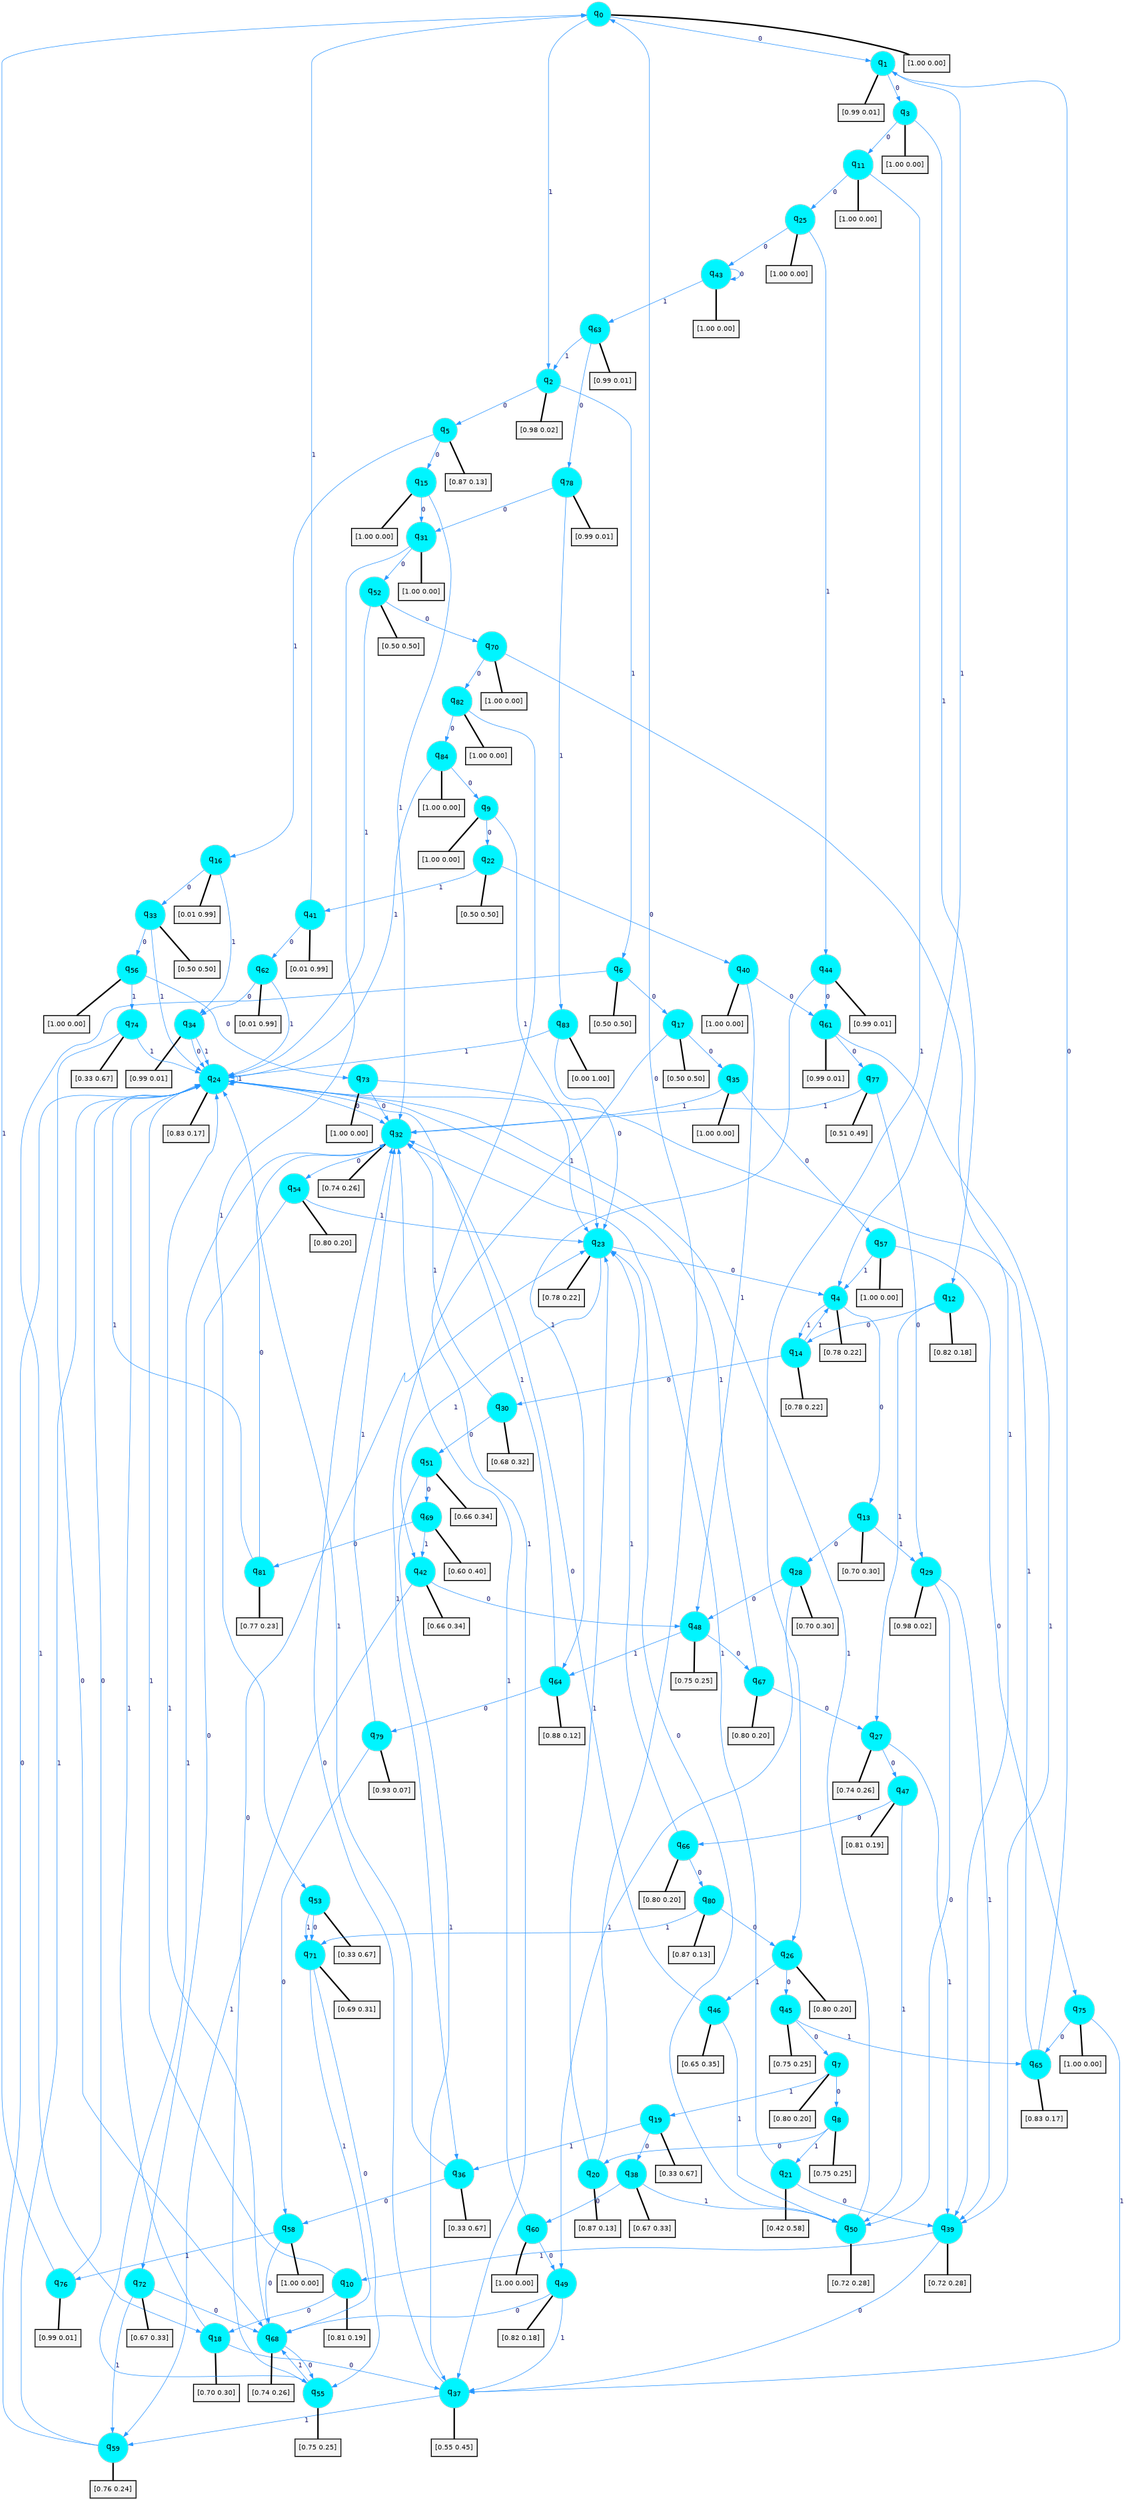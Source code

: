digraph G {
graph [
bgcolor=transparent, dpi=300, rankdir=TD, size="40,25"];
node [
color=gray, fillcolor=turquoise1, fontcolor=black, fontname=Helvetica, fontsize=16, fontweight=bold, shape=circle, style=filled];
edge [
arrowsize=1, color=dodgerblue1, fontcolor=midnightblue, fontname=courier, fontweight=bold, penwidth=1, style=solid, weight=20];
0[label=<q<SUB>0</SUB>>];
1[label=<q<SUB>1</SUB>>];
2[label=<q<SUB>2</SUB>>];
3[label=<q<SUB>3</SUB>>];
4[label=<q<SUB>4</SUB>>];
5[label=<q<SUB>5</SUB>>];
6[label=<q<SUB>6</SUB>>];
7[label=<q<SUB>7</SUB>>];
8[label=<q<SUB>8</SUB>>];
9[label=<q<SUB>9</SUB>>];
10[label=<q<SUB>10</SUB>>];
11[label=<q<SUB>11</SUB>>];
12[label=<q<SUB>12</SUB>>];
13[label=<q<SUB>13</SUB>>];
14[label=<q<SUB>14</SUB>>];
15[label=<q<SUB>15</SUB>>];
16[label=<q<SUB>16</SUB>>];
17[label=<q<SUB>17</SUB>>];
18[label=<q<SUB>18</SUB>>];
19[label=<q<SUB>19</SUB>>];
20[label=<q<SUB>20</SUB>>];
21[label=<q<SUB>21</SUB>>];
22[label=<q<SUB>22</SUB>>];
23[label=<q<SUB>23</SUB>>];
24[label=<q<SUB>24</SUB>>];
25[label=<q<SUB>25</SUB>>];
26[label=<q<SUB>26</SUB>>];
27[label=<q<SUB>27</SUB>>];
28[label=<q<SUB>28</SUB>>];
29[label=<q<SUB>29</SUB>>];
30[label=<q<SUB>30</SUB>>];
31[label=<q<SUB>31</SUB>>];
32[label=<q<SUB>32</SUB>>];
33[label=<q<SUB>33</SUB>>];
34[label=<q<SUB>34</SUB>>];
35[label=<q<SUB>35</SUB>>];
36[label=<q<SUB>36</SUB>>];
37[label=<q<SUB>37</SUB>>];
38[label=<q<SUB>38</SUB>>];
39[label=<q<SUB>39</SUB>>];
40[label=<q<SUB>40</SUB>>];
41[label=<q<SUB>41</SUB>>];
42[label=<q<SUB>42</SUB>>];
43[label=<q<SUB>43</SUB>>];
44[label=<q<SUB>44</SUB>>];
45[label=<q<SUB>45</SUB>>];
46[label=<q<SUB>46</SUB>>];
47[label=<q<SUB>47</SUB>>];
48[label=<q<SUB>48</SUB>>];
49[label=<q<SUB>49</SUB>>];
50[label=<q<SUB>50</SUB>>];
51[label=<q<SUB>51</SUB>>];
52[label=<q<SUB>52</SUB>>];
53[label=<q<SUB>53</SUB>>];
54[label=<q<SUB>54</SUB>>];
55[label=<q<SUB>55</SUB>>];
56[label=<q<SUB>56</SUB>>];
57[label=<q<SUB>57</SUB>>];
58[label=<q<SUB>58</SUB>>];
59[label=<q<SUB>59</SUB>>];
60[label=<q<SUB>60</SUB>>];
61[label=<q<SUB>61</SUB>>];
62[label=<q<SUB>62</SUB>>];
63[label=<q<SUB>63</SUB>>];
64[label=<q<SUB>64</SUB>>];
65[label=<q<SUB>65</SUB>>];
66[label=<q<SUB>66</SUB>>];
67[label=<q<SUB>67</SUB>>];
68[label=<q<SUB>68</SUB>>];
69[label=<q<SUB>69</SUB>>];
70[label=<q<SUB>70</SUB>>];
71[label=<q<SUB>71</SUB>>];
72[label=<q<SUB>72</SUB>>];
73[label=<q<SUB>73</SUB>>];
74[label=<q<SUB>74</SUB>>];
75[label=<q<SUB>75</SUB>>];
76[label=<q<SUB>76</SUB>>];
77[label=<q<SUB>77</SUB>>];
78[label=<q<SUB>78</SUB>>];
79[label=<q<SUB>79</SUB>>];
80[label=<q<SUB>80</SUB>>];
81[label=<q<SUB>81</SUB>>];
82[label=<q<SUB>82</SUB>>];
83[label=<q<SUB>83</SUB>>];
84[label=<q<SUB>84</SUB>>];
85[label="[1.00 0.00]", shape=box,fontcolor=black, fontname=Helvetica, fontsize=14, penwidth=2, fillcolor=whitesmoke,color=black];
86[label="[0.99 0.01]", shape=box,fontcolor=black, fontname=Helvetica, fontsize=14, penwidth=2, fillcolor=whitesmoke,color=black];
87[label="[0.98 0.02]", shape=box,fontcolor=black, fontname=Helvetica, fontsize=14, penwidth=2, fillcolor=whitesmoke,color=black];
88[label="[1.00 0.00]", shape=box,fontcolor=black, fontname=Helvetica, fontsize=14, penwidth=2, fillcolor=whitesmoke,color=black];
89[label="[0.78 0.22]", shape=box,fontcolor=black, fontname=Helvetica, fontsize=14, penwidth=2, fillcolor=whitesmoke,color=black];
90[label="[0.87 0.13]", shape=box,fontcolor=black, fontname=Helvetica, fontsize=14, penwidth=2, fillcolor=whitesmoke,color=black];
91[label="[0.50 0.50]", shape=box,fontcolor=black, fontname=Helvetica, fontsize=14, penwidth=2, fillcolor=whitesmoke,color=black];
92[label="[0.80 0.20]", shape=box,fontcolor=black, fontname=Helvetica, fontsize=14, penwidth=2, fillcolor=whitesmoke,color=black];
93[label="[0.75 0.25]", shape=box,fontcolor=black, fontname=Helvetica, fontsize=14, penwidth=2, fillcolor=whitesmoke,color=black];
94[label="[1.00 0.00]", shape=box,fontcolor=black, fontname=Helvetica, fontsize=14, penwidth=2, fillcolor=whitesmoke,color=black];
95[label="[0.81 0.19]", shape=box,fontcolor=black, fontname=Helvetica, fontsize=14, penwidth=2, fillcolor=whitesmoke,color=black];
96[label="[1.00 0.00]", shape=box,fontcolor=black, fontname=Helvetica, fontsize=14, penwidth=2, fillcolor=whitesmoke,color=black];
97[label="[0.82 0.18]", shape=box,fontcolor=black, fontname=Helvetica, fontsize=14, penwidth=2, fillcolor=whitesmoke,color=black];
98[label="[0.70 0.30]", shape=box,fontcolor=black, fontname=Helvetica, fontsize=14, penwidth=2, fillcolor=whitesmoke,color=black];
99[label="[0.78 0.22]", shape=box,fontcolor=black, fontname=Helvetica, fontsize=14, penwidth=2, fillcolor=whitesmoke,color=black];
100[label="[1.00 0.00]", shape=box,fontcolor=black, fontname=Helvetica, fontsize=14, penwidth=2, fillcolor=whitesmoke,color=black];
101[label="[0.01 0.99]", shape=box,fontcolor=black, fontname=Helvetica, fontsize=14, penwidth=2, fillcolor=whitesmoke,color=black];
102[label="[0.50 0.50]", shape=box,fontcolor=black, fontname=Helvetica, fontsize=14, penwidth=2, fillcolor=whitesmoke,color=black];
103[label="[0.70 0.30]", shape=box,fontcolor=black, fontname=Helvetica, fontsize=14, penwidth=2, fillcolor=whitesmoke,color=black];
104[label="[0.33 0.67]", shape=box,fontcolor=black, fontname=Helvetica, fontsize=14, penwidth=2, fillcolor=whitesmoke,color=black];
105[label="[0.87 0.13]", shape=box,fontcolor=black, fontname=Helvetica, fontsize=14, penwidth=2, fillcolor=whitesmoke,color=black];
106[label="[0.42 0.58]", shape=box,fontcolor=black, fontname=Helvetica, fontsize=14, penwidth=2, fillcolor=whitesmoke,color=black];
107[label="[0.50 0.50]", shape=box,fontcolor=black, fontname=Helvetica, fontsize=14, penwidth=2, fillcolor=whitesmoke,color=black];
108[label="[0.78 0.22]", shape=box,fontcolor=black, fontname=Helvetica, fontsize=14, penwidth=2, fillcolor=whitesmoke,color=black];
109[label="[0.83 0.17]", shape=box,fontcolor=black, fontname=Helvetica, fontsize=14, penwidth=2, fillcolor=whitesmoke,color=black];
110[label="[1.00 0.00]", shape=box,fontcolor=black, fontname=Helvetica, fontsize=14, penwidth=2, fillcolor=whitesmoke,color=black];
111[label="[0.80 0.20]", shape=box,fontcolor=black, fontname=Helvetica, fontsize=14, penwidth=2, fillcolor=whitesmoke,color=black];
112[label="[0.74 0.26]", shape=box,fontcolor=black, fontname=Helvetica, fontsize=14, penwidth=2, fillcolor=whitesmoke,color=black];
113[label="[0.70 0.30]", shape=box,fontcolor=black, fontname=Helvetica, fontsize=14, penwidth=2, fillcolor=whitesmoke,color=black];
114[label="[0.98 0.02]", shape=box,fontcolor=black, fontname=Helvetica, fontsize=14, penwidth=2, fillcolor=whitesmoke,color=black];
115[label="[0.68 0.32]", shape=box,fontcolor=black, fontname=Helvetica, fontsize=14, penwidth=2, fillcolor=whitesmoke,color=black];
116[label="[1.00 0.00]", shape=box,fontcolor=black, fontname=Helvetica, fontsize=14, penwidth=2, fillcolor=whitesmoke,color=black];
117[label="[0.74 0.26]", shape=box,fontcolor=black, fontname=Helvetica, fontsize=14, penwidth=2, fillcolor=whitesmoke,color=black];
118[label="[0.50 0.50]", shape=box,fontcolor=black, fontname=Helvetica, fontsize=14, penwidth=2, fillcolor=whitesmoke,color=black];
119[label="[0.99 0.01]", shape=box,fontcolor=black, fontname=Helvetica, fontsize=14, penwidth=2, fillcolor=whitesmoke,color=black];
120[label="[1.00 0.00]", shape=box,fontcolor=black, fontname=Helvetica, fontsize=14, penwidth=2, fillcolor=whitesmoke,color=black];
121[label="[0.33 0.67]", shape=box,fontcolor=black, fontname=Helvetica, fontsize=14, penwidth=2, fillcolor=whitesmoke,color=black];
122[label="[0.55 0.45]", shape=box,fontcolor=black, fontname=Helvetica, fontsize=14, penwidth=2, fillcolor=whitesmoke,color=black];
123[label="[0.67 0.33]", shape=box,fontcolor=black, fontname=Helvetica, fontsize=14, penwidth=2, fillcolor=whitesmoke,color=black];
124[label="[0.72 0.28]", shape=box,fontcolor=black, fontname=Helvetica, fontsize=14, penwidth=2, fillcolor=whitesmoke,color=black];
125[label="[1.00 0.00]", shape=box,fontcolor=black, fontname=Helvetica, fontsize=14, penwidth=2, fillcolor=whitesmoke,color=black];
126[label="[0.01 0.99]", shape=box,fontcolor=black, fontname=Helvetica, fontsize=14, penwidth=2, fillcolor=whitesmoke,color=black];
127[label="[0.66 0.34]", shape=box,fontcolor=black, fontname=Helvetica, fontsize=14, penwidth=2, fillcolor=whitesmoke,color=black];
128[label="[1.00 0.00]", shape=box,fontcolor=black, fontname=Helvetica, fontsize=14, penwidth=2, fillcolor=whitesmoke,color=black];
129[label="[0.99 0.01]", shape=box,fontcolor=black, fontname=Helvetica, fontsize=14, penwidth=2, fillcolor=whitesmoke,color=black];
130[label="[0.75 0.25]", shape=box,fontcolor=black, fontname=Helvetica, fontsize=14, penwidth=2, fillcolor=whitesmoke,color=black];
131[label="[0.65 0.35]", shape=box,fontcolor=black, fontname=Helvetica, fontsize=14, penwidth=2, fillcolor=whitesmoke,color=black];
132[label="[0.81 0.19]", shape=box,fontcolor=black, fontname=Helvetica, fontsize=14, penwidth=2, fillcolor=whitesmoke,color=black];
133[label="[0.75 0.25]", shape=box,fontcolor=black, fontname=Helvetica, fontsize=14, penwidth=2, fillcolor=whitesmoke,color=black];
134[label="[0.82 0.18]", shape=box,fontcolor=black, fontname=Helvetica, fontsize=14, penwidth=2, fillcolor=whitesmoke,color=black];
135[label="[0.72 0.28]", shape=box,fontcolor=black, fontname=Helvetica, fontsize=14, penwidth=2, fillcolor=whitesmoke,color=black];
136[label="[0.66 0.34]", shape=box,fontcolor=black, fontname=Helvetica, fontsize=14, penwidth=2, fillcolor=whitesmoke,color=black];
137[label="[0.50 0.50]", shape=box,fontcolor=black, fontname=Helvetica, fontsize=14, penwidth=2, fillcolor=whitesmoke,color=black];
138[label="[0.33 0.67]", shape=box,fontcolor=black, fontname=Helvetica, fontsize=14, penwidth=2, fillcolor=whitesmoke,color=black];
139[label="[0.80 0.20]", shape=box,fontcolor=black, fontname=Helvetica, fontsize=14, penwidth=2, fillcolor=whitesmoke,color=black];
140[label="[0.75 0.25]", shape=box,fontcolor=black, fontname=Helvetica, fontsize=14, penwidth=2, fillcolor=whitesmoke,color=black];
141[label="[1.00 0.00]", shape=box,fontcolor=black, fontname=Helvetica, fontsize=14, penwidth=2, fillcolor=whitesmoke,color=black];
142[label="[1.00 0.00]", shape=box,fontcolor=black, fontname=Helvetica, fontsize=14, penwidth=2, fillcolor=whitesmoke,color=black];
143[label="[1.00 0.00]", shape=box,fontcolor=black, fontname=Helvetica, fontsize=14, penwidth=2, fillcolor=whitesmoke,color=black];
144[label="[0.76 0.24]", shape=box,fontcolor=black, fontname=Helvetica, fontsize=14, penwidth=2, fillcolor=whitesmoke,color=black];
145[label="[1.00 0.00]", shape=box,fontcolor=black, fontname=Helvetica, fontsize=14, penwidth=2, fillcolor=whitesmoke,color=black];
146[label="[0.99 0.01]", shape=box,fontcolor=black, fontname=Helvetica, fontsize=14, penwidth=2, fillcolor=whitesmoke,color=black];
147[label="[0.01 0.99]", shape=box,fontcolor=black, fontname=Helvetica, fontsize=14, penwidth=2, fillcolor=whitesmoke,color=black];
148[label="[0.99 0.01]", shape=box,fontcolor=black, fontname=Helvetica, fontsize=14, penwidth=2, fillcolor=whitesmoke,color=black];
149[label="[0.88 0.12]", shape=box,fontcolor=black, fontname=Helvetica, fontsize=14, penwidth=2, fillcolor=whitesmoke,color=black];
150[label="[0.83 0.17]", shape=box,fontcolor=black, fontname=Helvetica, fontsize=14, penwidth=2, fillcolor=whitesmoke,color=black];
151[label="[0.80 0.20]", shape=box,fontcolor=black, fontname=Helvetica, fontsize=14, penwidth=2, fillcolor=whitesmoke,color=black];
152[label="[0.80 0.20]", shape=box,fontcolor=black, fontname=Helvetica, fontsize=14, penwidth=2, fillcolor=whitesmoke,color=black];
153[label="[0.74 0.26]", shape=box,fontcolor=black, fontname=Helvetica, fontsize=14, penwidth=2, fillcolor=whitesmoke,color=black];
154[label="[0.60 0.40]", shape=box,fontcolor=black, fontname=Helvetica, fontsize=14, penwidth=2, fillcolor=whitesmoke,color=black];
155[label="[1.00 0.00]", shape=box,fontcolor=black, fontname=Helvetica, fontsize=14, penwidth=2, fillcolor=whitesmoke,color=black];
156[label="[0.69 0.31]", shape=box,fontcolor=black, fontname=Helvetica, fontsize=14, penwidth=2, fillcolor=whitesmoke,color=black];
157[label="[0.67 0.33]", shape=box,fontcolor=black, fontname=Helvetica, fontsize=14, penwidth=2, fillcolor=whitesmoke,color=black];
158[label="[1.00 0.00]", shape=box,fontcolor=black, fontname=Helvetica, fontsize=14, penwidth=2, fillcolor=whitesmoke,color=black];
159[label="[0.33 0.67]", shape=box,fontcolor=black, fontname=Helvetica, fontsize=14, penwidth=2, fillcolor=whitesmoke,color=black];
160[label="[1.00 0.00]", shape=box,fontcolor=black, fontname=Helvetica, fontsize=14, penwidth=2, fillcolor=whitesmoke,color=black];
161[label="[0.99 0.01]", shape=box,fontcolor=black, fontname=Helvetica, fontsize=14, penwidth=2, fillcolor=whitesmoke,color=black];
162[label="[0.51 0.49]", shape=box,fontcolor=black, fontname=Helvetica, fontsize=14, penwidth=2, fillcolor=whitesmoke,color=black];
163[label="[0.99 0.01]", shape=box,fontcolor=black, fontname=Helvetica, fontsize=14, penwidth=2, fillcolor=whitesmoke,color=black];
164[label="[0.93 0.07]", shape=box,fontcolor=black, fontname=Helvetica, fontsize=14, penwidth=2, fillcolor=whitesmoke,color=black];
165[label="[0.87 0.13]", shape=box,fontcolor=black, fontname=Helvetica, fontsize=14, penwidth=2, fillcolor=whitesmoke,color=black];
166[label="[0.77 0.23]", shape=box,fontcolor=black, fontname=Helvetica, fontsize=14, penwidth=2, fillcolor=whitesmoke,color=black];
167[label="[1.00 0.00]", shape=box,fontcolor=black, fontname=Helvetica, fontsize=14, penwidth=2, fillcolor=whitesmoke,color=black];
168[label="[0.00 1.00]", shape=box,fontcolor=black, fontname=Helvetica, fontsize=14, penwidth=2, fillcolor=whitesmoke,color=black];
169[label="[1.00 0.00]", shape=box,fontcolor=black, fontname=Helvetica, fontsize=14, penwidth=2, fillcolor=whitesmoke,color=black];
0->1 [label=0];
0->2 [label=1];
0->85 [arrowhead=none, penwidth=3,color=black];
1->3 [label=0];
1->4 [label=1];
1->86 [arrowhead=none, penwidth=3,color=black];
2->5 [label=0];
2->6 [label=1];
2->87 [arrowhead=none, penwidth=3,color=black];
3->11 [label=0];
3->12 [label=1];
3->88 [arrowhead=none, penwidth=3,color=black];
4->13 [label=0];
4->14 [label=1];
4->89 [arrowhead=none, penwidth=3,color=black];
5->15 [label=0];
5->16 [label=1];
5->90 [arrowhead=none, penwidth=3,color=black];
6->17 [label=0];
6->18 [label=1];
6->91 [arrowhead=none, penwidth=3,color=black];
7->8 [label=0];
7->19 [label=1];
7->92 [arrowhead=none, penwidth=3,color=black];
8->20 [label=0];
8->21 [label=1];
8->93 [arrowhead=none, penwidth=3,color=black];
9->22 [label=0];
9->23 [label=1];
9->94 [arrowhead=none, penwidth=3,color=black];
10->18 [label=0];
10->24 [label=1];
10->95 [arrowhead=none, penwidth=3,color=black];
11->25 [label=0];
11->26 [label=1];
11->96 [arrowhead=none, penwidth=3,color=black];
12->14 [label=0];
12->27 [label=1];
12->97 [arrowhead=none, penwidth=3,color=black];
13->28 [label=0];
13->29 [label=1];
13->98 [arrowhead=none, penwidth=3,color=black];
14->30 [label=0];
14->4 [label=1];
14->99 [arrowhead=none, penwidth=3,color=black];
15->31 [label=0];
15->32 [label=1];
15->100 [arrowhead=none, penwidth=3,color=black];
16->33 [label=0];
16->34 [label=1];
16->101 [arrowhead=none, penwidth=3,color=black];
17->35 [label=0];
17->36 [label=1];
17->102 [arrowhead=none, penwidth=3,color=black];
18->37 [label=0];
18->24 [label=1];
18->103 [arrowhead=none, penwidth=3,color=black];
19->38 [label=0];
19->36 [label=1];
19->104 [arrowhead=none, penwidth=3,color=black];
20->0 [label=0];
20->23 [label=1];
20->105 [arrowhead=none, penwidth=3,color=black];
21->39 [label=0];
21->32 [label=1];
21->106 [arrowhead=none, penwidth=3,color=black];
22->40 [label=0];
22->41 [label=1];
22->107 [arrowhead=none, penwidth=3,color=black];
23->4 [label=0];
23->42 [label=1];
23->108 [arrowhead=none, penwidth=3,color=black];
24->32 [label=0];
24->24 [label=1];
24->109 [arrowhead=none, penwidth=3,color=black];
25->43 [label=0];
25->44 [label=1];
25->110 [arrowhead=none, penwidth=3,color=black];
26->45 [label=0];
26->46 [label=1];
26->111 [arrowhead=none, penwidth=3,color=black];
27->47 [label=0];
27->39 [label=1];
27->112 [arrowhead=none, penwidth=3,color=black];
28->48 [label=0];
28->49 [label=1];
28->113 [arrowhead=none, penwidth=3,color=black];
29->50 [label=0];
29->39 [label=1];
29->114 [arrowhead=none, penwidth=3,color=black];
30->51 [label=0];
30->32 [label=1];
30->115 [arrowhead=none, penwidth=3,color=black];
31->52 [label=0];
31->53 [label=1];
31->116 [arrowhead=none, penwidth=3,color=black];
32->54 [label=0];
32->55 [label=1];
32->117 [arrowhead=none, penwidth=3,color=black];
33->56 [label=0];
33->24 [label=1];
33->118 [arrowhead=none, penwidth=3,color=black];
34->24 [label=0];
34->24 [label=1];
34->119 [arrowhead=none, penwidth=3,color=black];
35->57 [label=0];
35->32 [label=1];
35->120 [arrowhead=none, penwidth=3,color=black];
36->58 [label=0];
36->24 [label=1];
36->121 [arrowhead=none, penwidth=3,color=black];
37->32 [label=0];
37->59 [label=1];
37->122 [arrowhead=none, penwidth=3,color=black];
38->60 [label=0];
38->50 [label=1];
38->123 [arrowhead=none, penwidth=3,color=black];
39->37 [label=0];
39->10 [label=1];
39->124 [arrowhead=none, penwidth=3,color=black];
40->61 [label=0];
40->48 [label=1];
40->125 [arrowhead=none, penwidth=3,color=black];
41->62 [label=0];
41->0 [label=1];
41->126 [arrowhead=none, penwidth=3,color=black];
42->48 [label=0];
42->59 [label=1];
42->127 [arrowhead=none, penwidth=3,color=black];
43->43 [label=0];
43->63 [label=1];
43->128 [arrowhead=none, penwidth=3,color=black];
44->61 [label=0];
44->64 [label=1];
44->129 [arrowhead=none, penwidth=3,color=black];
45->7 [label=0];
45->65 [label=1];
45->130 [arrowhead=none, penwidth=3,color=black];
46->32 [label=0];
46->50 [label=1];
46->131 [arrowhead=none, penwidth=3,color=black];
47->66 [label=0];
47->50 [label=1];
47->132 [arrowhead=none, penwidth=3,color=black];
48->67 [label=0];
48->64 [label=1];
48->133 [arrowhead=none, penwidth=3,color=black];
49->68 [label=0];
49->37 [label=1];
49->134 [arrowhead=none, penwidth=3,color=black];
50->23 [label=0];
50->24 [label=1];
50->135 [arrowhead=none, penwidth=3,color=black];
51->69 [label=0];
51->37 [label=1];
51->136 [arrowhead=none, penwidth=3,color=black];
52->70 [label=0];
52->24 [label=1];
52->137 [arrowhead=none, penwidth=3,color=black];
53->71 [label=0];
53->71 [label=1];
53->138 [arrowhead=none, penwidth=3,color=black];
54->72 [label=0];
54->23 [label=1];
54->139 [arrowhead=none, penwidth=3,color=black];
55->23 [label=0];
55->68 [label=1];
55->140 [arrowhead=none, penwidth=3,color=black];
56->73 [label=0];
56->74 [label=1];
56->141 [arrowhead=none, penwidth=3,color=black];
57->75 [label=0];
57->4 [label=1];
57->142 [arrowhead=none, penwidth=3,color=black];
58->68 [label=0];
58->76 [label=1];
58->143 [arrowhead=none, penwidth=3,color=black];
59->24 [label=0];
59->24 [label=1];
59->144 [arrowhead=none, penwidth=3,color=black];
60->49 [label=0];
60->32 [label=1];
60->145 [arrowhead=none, penwidth=3,color=black];
61->77 [label=0];
61->39 [label=1];
61->146 [arrowhead=none, penwidth=3,color=black];
62->34 [label=0];
62->24 [label=1];
62->147 [arrowhead=none, penwidth=3,color=black];
63->78 [label=0];
63->2 [label=1];
63->148 [arrowhead=none, penwidth=3,color=black];
64->79 [label=0];
64->24 [label=1];
64->149 [arrowhead=none, penwidth=3,color=black];
65->1 [label=0];
65->24 [label=1];
65->150 [arrowhead=none, penwidth=3,color=black];
66->80 [label=0];
66->23 [label=1];
66->151 [arrowhead=none, penwidth=3,color=black];
67->27 [label=0];
67->24 [label=1];
67->152 [arrowhead=none, penwidth=3,color=black];
68->55 [label=0];
68->24 [label=1];
68->153 [arrowhead=none, penwidth=3,color=black];
69->81 [label=0];
69->42 [label=1];
69->154 [arrowhead=none, penwidth=3,color=black];
70->82 [label=0];
70->39 [label=1];
70->155 [arrowhead=none, penwidth=3,color=black];
71->55 [label=0];
71->68 [label=1];
71->156 [arrowhead=none, penwidth=3,color=black];
72->68 [label=0];
72->59 [label=1];
72->157 [arrowhead=none, penwidth=3,color=black];
73->32 [label=0];
73->23 [label=1];
73->158 [arrowhead=none, penwidth=3,color=black];
74->68 [label=0];
74->24 [label=1];
74->159 [arrowhead=none, penwidth=3,color=black];
75->65 [label=0];
75->37 [label=1];
75->160 [arrowhead=none, penwidth=3,color=black];
76->24 [label=0];
76->0 [label=1];
76->161 [arrowhead=none, penwidth=3,color=black];
77->29 [label=0];
77->32 [label=1];
77->162 [arrowhead=none, penwidth=3,color=black];
78->31 [label=0];
78->83 [label=1];
78->163 [arrowhead=none, penwidth=3,color=black];
79->58 [label=0];
79->32 [label=1];
79->164 [arrowhead=none, penwidth=3,color=black];
80->26 [label=0];
80->71 [label=1];
80->165 [arrowhead=none, penwidth=3,color=black];
81->32 [label=0];
81->24 [label=1];
81->166 [arrowhead=none, penwidth=3,color=black];
82->84 [label=0];
82->37 [label=1];
82->167 [arrowhead=none, penwidth=3,color=black];
83->23 [label=0];
83->24 [label=1];
83->168 [arrowhead=none, penwidth=3,color=black];
84->9 [label=0];
84->24 [label=1];
84->169 [arrowhead=none, penwidth=3,color=black];
}
